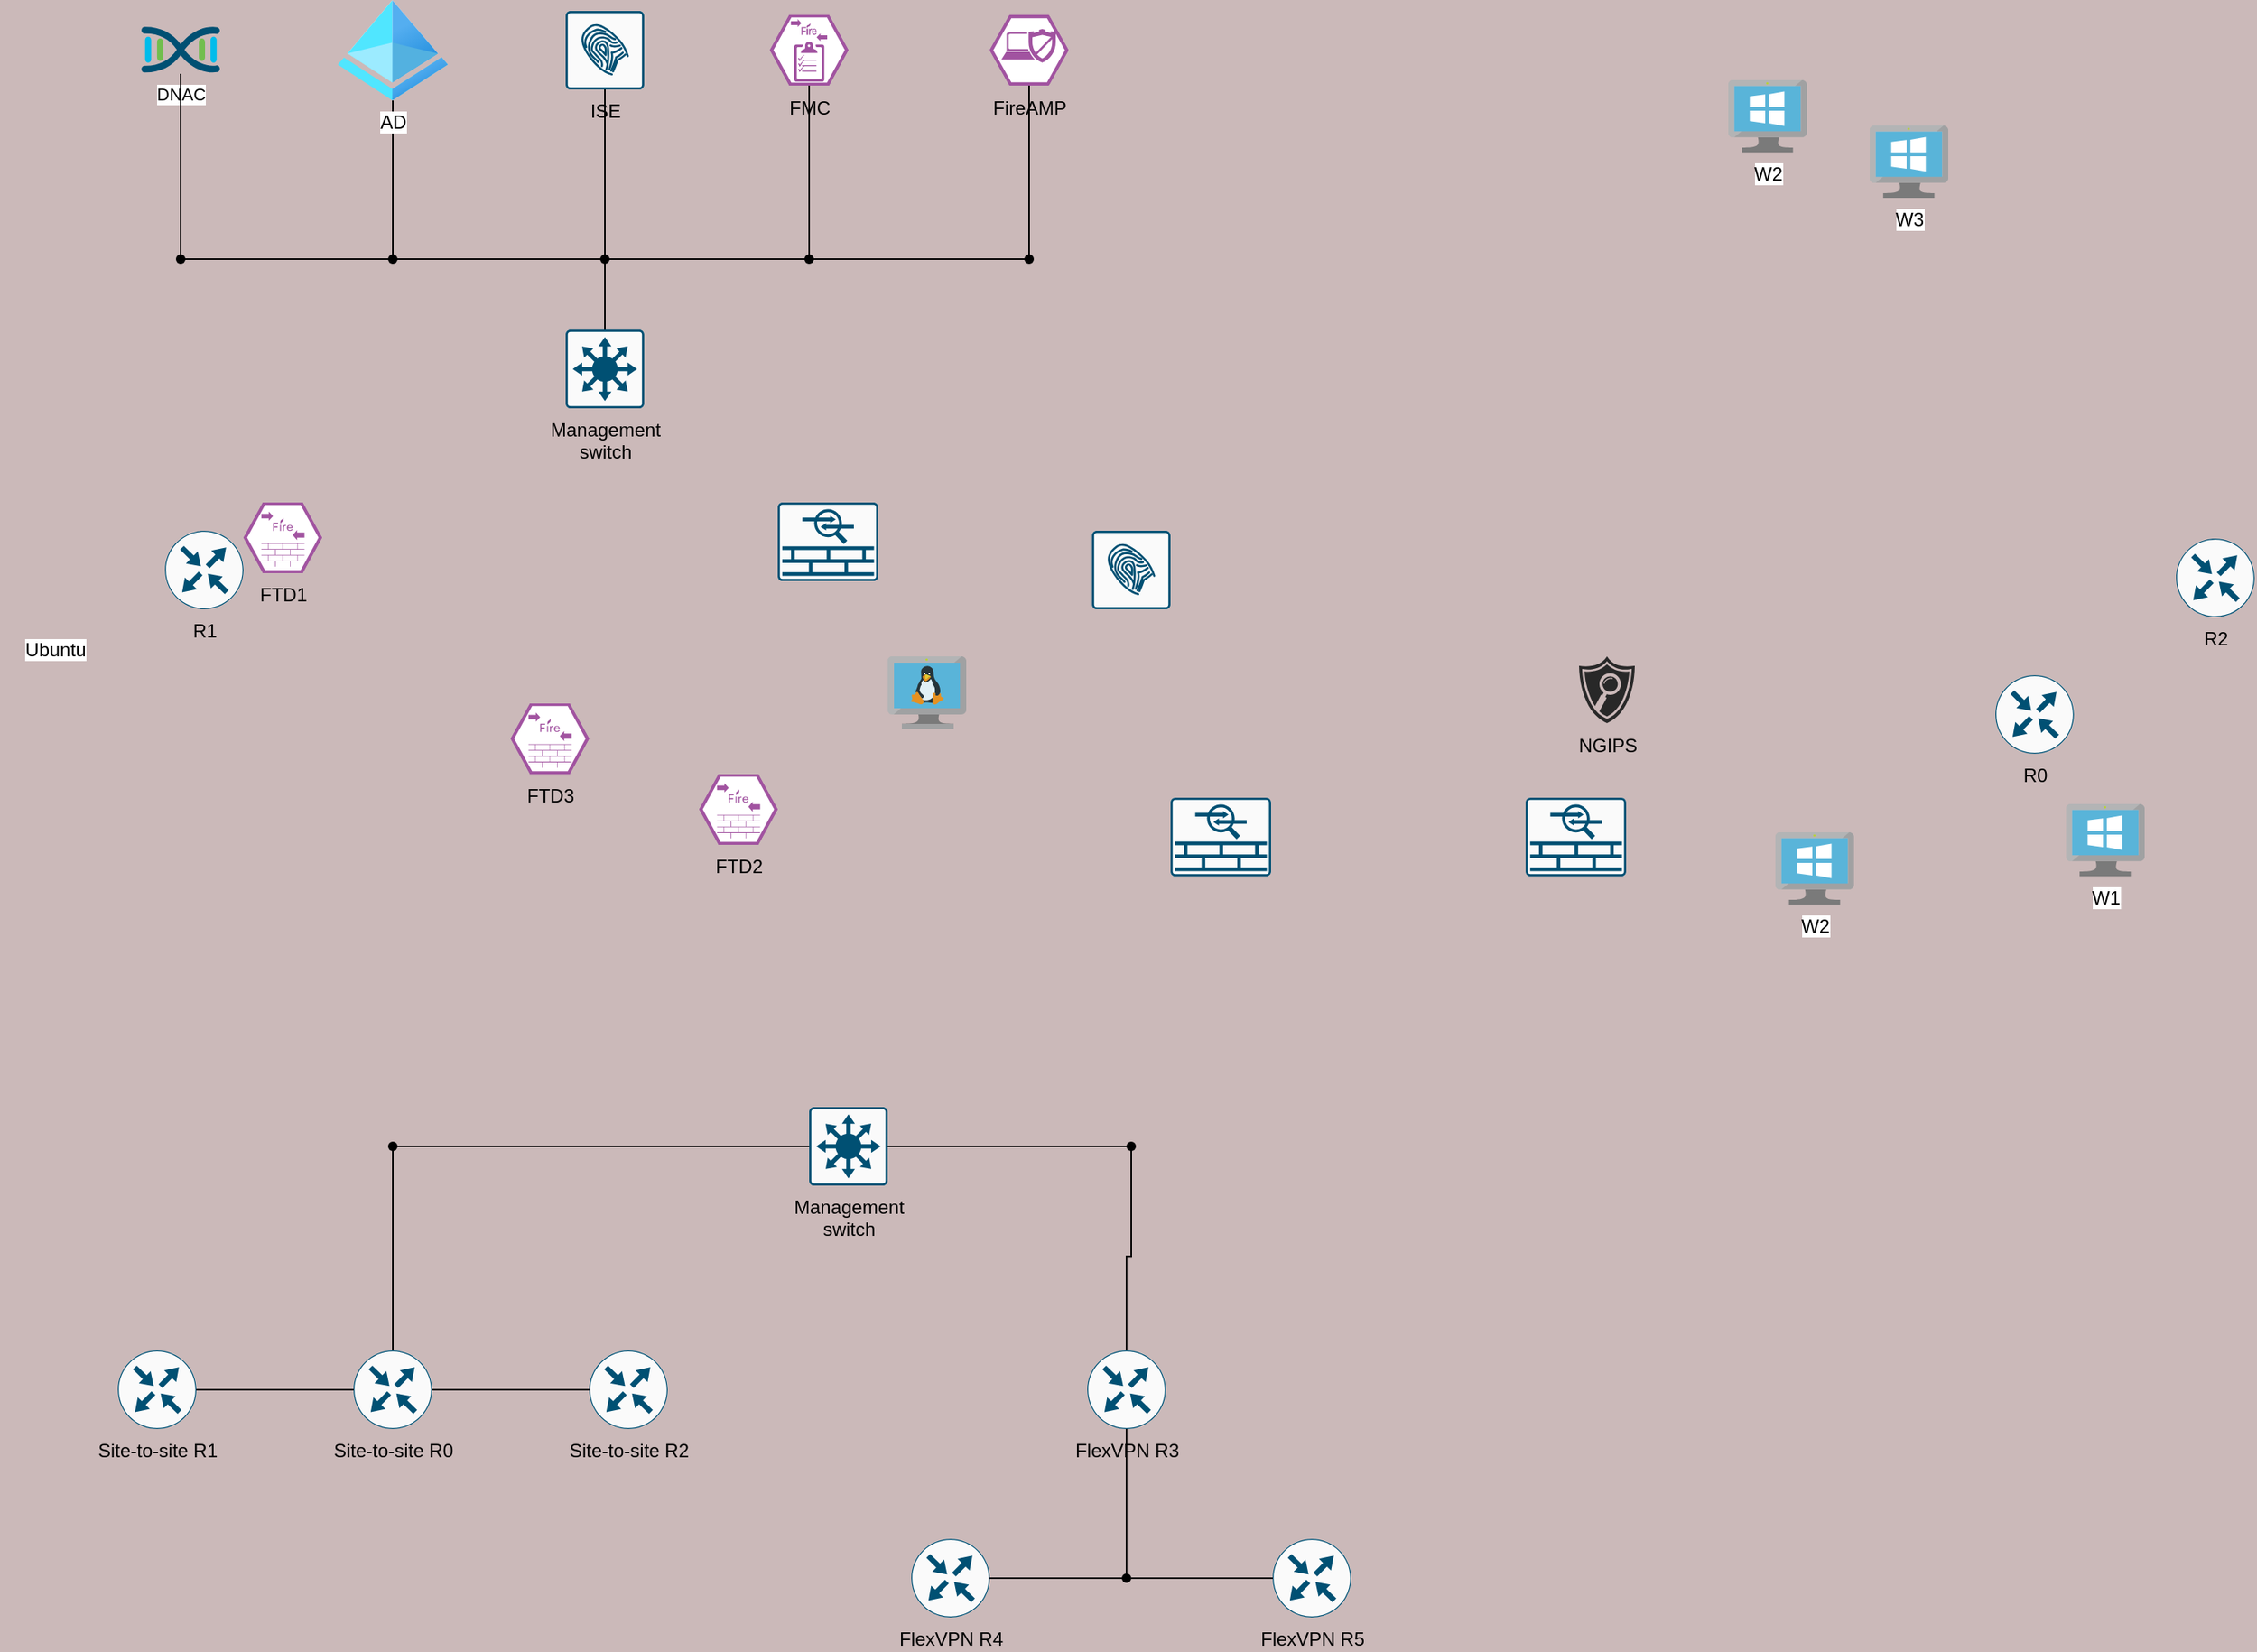 <mxfile version="24.6.3" type="github">
  <diagram name="Page-1" id="6sUXRXMeGlcO1_Na9jOw">
    <mxGraphModel dx="1847" dy="1358" grid="1" gridSize="10" guides="1" tooltips="1" connect="0" arrows="1" fold="1" page="1" pageScale="1" pageWidth="1654" pageHeight="1169" background="#cbb9b9" math="0" shadow="0">
      <root>
        <mxCell id="0" />
        <mxCell id="1" parent="0" />
        <mxCell id="aI0beh5qGzylzP_r_lGv-32" style="edgeStyle=orthogonalEdgeStyle;shape=connector;rounded=0;orthogonalLoop=1;jettySize=auto;html=1;strokeColor=default;align=center;verticalAlign=middle;fontFamily=Helvetica;fontSize=11;fontColor=default;labelBackgroundColor=default;endArrow=none;endFill=0;" edge="1" parent="1" source="Fcchvi2gw9WfY5cNuP7K-4" target="aI0beh5qGzylzP_r_lGv-29">
          <mxGeometry relative="1" as="geometry" />
        </mxCell>
        <mxCell id="Fcchvi2gw9WfY5cNuP7K-4" value="ISE" style="sketch=0;points=[[0.015,0.015,0],[0.985,0.015,0],[0.985,0.985,0],[0.015,0.985,0],[0.25,0,0],[0.5,0,0],[0.75,0,0],[1,0.25,0],[1,0.5,0],[1,0.75,0],[0.75,1,0],[0.5,1,0],[0.25,1,0],[0,0.75,0],[0,0.5,0],[0,0.25,0]];verticalLabelPosition=bottom;html=1;verticalAlign=top;aspect=fixed;align=center;pointerEvents=1;shape=mxgraph.cisco19.rect;prIcon=ise;fillColor=#FAFAFA;strokeColor=#005073;" parent="1" vertex="1">
          <mxGeometry x="470" y="77" width="50" height="50" as="geometry" />
        </mxCell>
        <mxCell id="Fcchvi2gw9WfY5cNuP7K-5" value="FTD1" style="verticalLabelPosition=bottom;sketch=0;html=1;fillColor=#A153A0;strokeColor=#ffffff;verticalAlign=top;align=center;points=[[0,0.5,0],[0.125,0.25,0],[0.25,0,0],[0.5,0,0],[0.75,0,0],[0.875,0.25,0],[1,0.5,0],[0.875,0.75,0],[0.75,1,0],[0.5,1,0],[0.125,0.75,0]];pointerEvents=1;shape=mxgraph.cisco_safe.compositeIcon;bgIcon=mxgraph.cisco_safe.design.blank_device;resIcon=mxgraph.cisco_safe.design.firepower_appliance_2;" parent="1" vertex="1">
          <mxGeometry x="265" y="390" width="50" height="45" as="geometry" />
        </mxCell>
        <mxCell id="aI0beh5qGzylzP_r_lGv-33" style="edgeStyle=orthogonalEdgeStyle;shape=connector;rounded=0;orthogonalLoop=1;jettySize=auto;html=1;strokeColor=default;align=center;verticalAlign=middle;fontFamily=Helvetica;fontSize=11;fontColor=default;labelBackgroundColor=default;endArrow=none;endFill=0;" edge="1" parent="1" source="Fcchvi2gw9WfY5cNuP7K-6" target="aI0beh5qGzylzP_r_lGv-30">
          <mxGeometry relative="1" as="geometry" />
        </mxCell>
        <mxCell id="Fcchvi2gw9WfY5cNuP7K-6" value="FMC" style="verticalLabelPosition=bottom;sketch=0;html=1;fillColor=#A153A0;strokeColor=#ffffff;verticalAlign=top;align=center;points=[[0,0.5,0],[0.125,0.25,0],[0.25,0,0],[0.5,0,0],[0.75,0,0],[0.875,0.25,0],[1,0.5,0],[0.875,0.75,0],[0.75,1,0],[0.5,1,0],[0.125,0.75,0]];pointerEvents=1;shape=mxgraph.cisco_safe.compositeIcon;bgIcon=mxgraph.cisco_safe.design.blank_device;resIcon=mxgraph.cisco_safe.design.firepower_management_center_2;" parent="1" vertex="1">
          <mxGeometry x="600" y="79.5" width="50" height="45" as="geometry" />
        </mxCell>
        <mxCell id="aI0beh5qGzylzP_r_lGv-31" style="edgeStyle=orthogonalEdgeStyle;shape=connector;rounded=0;orthogonalLoop=1;jettySize=auto;html=1;strokeColor=default;align=center;verticalAlign=middle;fontFamily=Helvetica;fontSize=11;fontColor=default;labelBackgroundColor=default;endArrow=none;endFill=0;" edge="1" parent="1" source="Fcchvi2gw9WfY5cNuP7K-7" target="aI0beh5qGzylzP_r_lGv-28">
          <mxGeometry relative="1" as="geometry" />
        </mxCell>
        <mxCell id="Fcchvi2gw9WfY5cNuP7K-7" value="AD" style="image;aspect=fixed;html=1;points=[];align=center;fontSize=12;image=img/lib/azure2/identity/Azure_Active_Directory.svg;" parent="1" vertex="1">
          <mxGeometry x="325" y="70" width="70" height="64" as="geometry" />
        </mxCell>
        <mxCell id="Fcchvi2gw9WfY5cNuP7K-8" value="Ubuntu" style="shape=image;html=1;verticalAlign=top;verticalLabelPosition=bottom;labelBackgroundColor=#ffffff;imageAspect=0;aspect=fixed;image=https://cdn1.iconfinder.com/data/icons/operating-system-flat-1/30/ubuntu-128.png" parent="1" vertex="1">
          <mxGeometry x="110" y="400" width="70" height="70" as="geometry" />
        </mxCell>
        <mxCell id="aI0beh5qGzylzP_r_lGv-52" style="edgeStyle=orthogonalEdgeStyle;shape=connector;rounded=0;orthogonalLoop=1;jettySize=auto;html=1;strokeColor=default;align=center;verticalAlign=middle;fontFamily=Helvetica;fontSize=11;fontColor=default;labelBackgroundColor=default;endArrow=none;endFill=0;" edge="1" parent="1" source="Fcchvi2gw9WfY5cNuP7K-10">
          <mxGeometry relative="1" as="geometry">
            <mxPoint x="830" y="1075" as="targetPoint" />
          </mxGeometry>
        </mxCell>
        <mxCell id="Fcchvi2gw9WfY5cNuP7K-10" value="FlexVPN R5" style="sketch=0;points=[[0.5,0,0],[1,0.5,0],[0.5,1,0],[0,0.5,0],[0.145,0.145,0],[0.856,0.145,0],[0.855,0.856,0],[0.145,0.855,0]];verticalLabelPosition=bottom;html=1;verticalAlign=top;aspect=fixed;align=center;pointerEvents=1;shape=mxgraph.cisco19.rect;prIcon=router;fillColor=#FAFAFA;strokeColor=#005073;" parent="1" vertex="1">
          <mxGeometry x="920" y="1050" width="50" height="50" as="geometry" />
        </mxCell>
        <mxCell id="Fcchvi2gw9WfY5cNuP7K-11" value="W2" style="image;sketch=0;aspect=fixed;html=1;points=[];align=center;fontSize=12;image=img/lib/mscae/VirtualMachineWindows.svg;" parent="1" vertex="1">
          <mxGeometry x="1210" y="121" width="50" height="46" as="geometry" />
        </mxCell>
        <mxCell id="lfPLRntJfUX84uUyQgcc-1" value="FTD2" style="verticalLabelPosition=bottom;sketch=0;html=1;fillColor=#A153A0;strokeColor=#ffffff;verticalAlign=top;align=center;points=[[0,0.5,0],[0.125,0.25,0],[0.25,0,0],[0.5,0,0],[0.75,0,0],[0.875,0.25,0],[1,0.5,0],[0.875,0.75,0],[0.75,1,0],[0.5,1,0],[0.125,0.75,0]];pointerEvents=1;shape=mxgraph.cisco_safe.compositeIcon;bgIcon=mxgraph.cisco_safe.design.blank_device;resIcon=mxgraph.cisco_safe.design.firepower_appliance_2;" parent="1" vertex="1">
          <mxGeometry x="555" y="563" width="50" height="45" as="geometry" />
        </mxCell>
        <mxCell id="lfPLRntJfUX84uUyQgcc-2" value="FTD3" style="verticalLabelPosition=bottom;sketch=0;html=1;fillColor=#A153A0;strokeColor=#ffffff;verticalAlign=top;align=center;points=[[0,0.5,0],[0.125,0.25,0],[0.25,0,0],[0.5,0,0],[0.75,0,0],[0.875,0.25,0],[1,0.5,0],[0.875,0.75,0],[0.75,1,0],[0.5,1,0],[0.125,0.75,0]];pointerEvents=1;shape=mxgraph.cisco_safe.compositeIcon;bgIcon=mxgraph.cisco_safe.design.blank_device;resIcon=mxgraph.cisco_safe.design.firepower_appliance_2;" parent="1" vertex="1">
          <mxGeometry x="435" y="518" width="50" height="45" as="geometry" />
        </mxCell>
        <mxCell id="lfPLRntJfUX84uUyQgcc-3" value="W1" style="image;sketch=0;aspect=fixed;html=1;points=[];align=center;fontSize=12;image=img/lib/mscae/VirtualMachineWindows.svg;" parent="1" vertex="1">
          <mxGeometry x="1425" y="582" width="50" height="46" as="geometry" />
        </mxCell>
        <mxCell id="lfPLRntJfUX84uUyQgcc-4" value="R2" style="sketch=0;points=[[0.5,0,0],[1,0.5,0],[0.5,1,0],[0,0.5,0],[0.145,0.145,0],[0.856,0.145,0],[0.855,0.856,0],[0.145,0.855,0]];verticalLabelPosition=bottom;html=1;verticalAlign=top;aspect=fixed;align=center;pointerEvents=1;shape=mxgraph.cisco19.rect;prIcon=router;fillColor=#FAFAFA;strokeColor=#005073;" parent="1" vertex="1">
          <mxGeometry x="1495" y="413" width="50" height="50" as="geometry" />
        </mxCell>
        <mxCell id="lfPLRntJfUX84uUyQgcc-5" value="W3" style="image;sketch=0;aspect=fixed;html=1;points=[];align=center;fontSize=12;image=img/lib/mscae/VirtualMachineWindows.svg;" parent="1" vertex="1">
          <mxGeometry x="1300" y="150" width="50" height="46" as="geometry" />
        </mxCell>
        <mxCell id="lfPLRntJfUX84uUyQgcc-6" value="R0" style="sketch=0;points=[[0.5,0,0],[1,0.5,0],[0.5,1,0],[0,0.5,0],[0.145,0.145,0],[0.856,0.145,0],[0.855,0.856,0],[0.145,0.855,0]];verticalLabelPosition=bottom;html=1;verticalAlign=top;aspect=fixed;align=center;pointerEvents=1;shape=mxgraph.cisco19.rect;prIcon=router;fillColor=#FAFAFA;strokeColor=#005073;" parent="1" vertex="1">
          <mxGeometry x="1380" y="500" width="50" height="50" as="geometry" />
        </mxCell>
        <mxCell id="aI0beh5qGzylzP_r_lGv-64" style="edgeStyle=orthogonalEdgeStyle;shape=connector;rounded=0;orthogonalLoop=1;jettySize=auto;html=1;strokeColor=default;align=center;verticalAlign=middle;fontFamily=Helvetica;fontSize=11;fontColor=default;labelBackgroundColor=default;endArrow=none;endFill=0;" edge="1" parent="1" source="aI0beh5qGzylzP_r_lGv-1" target="aI0beh5qGzylzP_r_lGv-61">
          <mxGeometry relative="1" as="geometry" />
        </mxCell>
        <mxCell id="aI0beh5qGzylzP_r_lGv-1" value="FlexVPN R3" style="sketch=0;points=[[0.5,0,0],[1,0.5,0],[0.5,1,0],[0,0.5,0],[0.145,0.145,0],[0.856,0.145,0],[0.855,0.856,0],[0.145,0.855,0]];verticalLabelPosition=bottom;html=1;verticalAlign=top;aspect=fixed;align=center;pointerEvents=1;shape=mxgraph.cisco19.rect;prIcon=router;fillColor=#FAFAFA;strokeColor=#005073;" vertex="1" parent="1">
          <mxGeometry x="802" y="930" width="50" height="50" as="geometry" />
        </mxCell>
        <mxCell id="aI0beh5qGzylzP_r_lGv-46" value="" style="edgeStyle=orthogonalEdgeStyle;shape=connector;rounded=0;orthogonalLoop=1;jettySize=auto;html=1;strokeColor=default;align=center;verticalAlign=middle;fontFamily=Helvetica;fontSize=11;fontColor=default;labelBackgroundColor=default;endArrow=none;endFill=0;" edge="1" parent="1" source="aI0beh5qGzylzP_r_lGv-2" target="aI0beh5qGzylzP_r_lGv-5">
          <mxGeometry relative="1" as="geometry" />
        </mxCell>
        <mxCell id="aI0beh5qGzylzP_r_lGv-2" value="Site-to-site R1" style="sketch=0;points=[[0.5,0,0],[1,0.5,0],[0.5,1,0],[0,0.5,0],[0.145,0.145,0],[0.856,0.145,0],[0.855,0.856,0],[0.145,0.855,0]];verticalLabelPosition=bottom;html=1;verticalAlign=top;aspect=fixed;align=center;pointerEvents=1;shape=mxgraph.cisco19.rect;prIcon=router;fillColor=#FAFAFA;strokeColor=#005073;" vertex="1" parent="1">
          <mxGeometry x="185" y="930" width="50" height="50" as="geometry" />
        </mxCell>
        <mxCell id="aI0beh5qGzylzP_r_lGv-3" value="" style="sketch=0;points=[[0.015,0.015,0],[0.985,0.015,0],[0.985,0.985,0],[0.015,0.985,0],[0.25,0,0],[0.5,0,0],[0.75,0,0],[1,0.25,0],[1,0.5,0],[1,0.75,0],[0.75,1,0],[0.5,1,0],[0.25,1,0],[0,0.75,0],[0,0.5,0],[0,0.25,0]];verticalLabelPosition=bottom;html=1;verticalAlign=top;aspect=fixed;align=center;pointerEvents=1;shape=mxgraph.cisco19.rect;prIcon=asa_5500;fillColor=#FAFAFA;strokeColor=#005073;" vertex="1" parent="1">
          <mxGeometry x="855" y="578" width="64" height="50" as="geometry" />
        </mxCell>
        <mxCell id="aI0beh5qGzylzP_r_lGv-4" value="" style="sketch=0;points=[[0.015,0.015,0],[0.985,0.015,0],[0.985,0.985,0],[0.015,0.985,0],[0.25,0,0],[0.5,0,0],[0.75,0,0],[1,0.25,0],[1,0.5,0],[1,0.75,0],[0.75,1,0],[0.5,1,0],[0.25,1,0],[0,0.75,0],[0,0.5,0],[0,0.25,0]];verticalLabelPosition=bottom;html=1;verticalAlign=top;aspect=fixed;align=center;pointerEvents=1;shape=mxgraph.cisco19.rect;prIcon=asa_5500;fillColor=#FAFAFA;strokeColor=#005073;" vertex="1" parent="1">
          <mxGeometry x="1081" y="578" width="64" height="50" as="geometry" />
        </mxCell>
        <mxCell id="aI0beh5qGzylzP_r_lGv-47" value="" style="edgeStyle=orthogonalEdgeStyle;shape=connector;rounded=0;orthogonalLoop=1;jettySize=auto;html=1;strokeColor=default;align=center;verticalAlign=middle;fontFamily=Helvetica;fontSize=11;fontColor=default;labelBackgroundColor=default;endArrow=none;endFill=0;" edge="1" parent="1" source="aI0beh5qGzylzP_r_lGv-5" target="aI0beh5qGzylzP_r_lGv-7">
          <mxGeometry relative="1" as="geometry" />
        </mxCell>
        <mxCell id="aI0beh5qGzylzP_r_lGv-59" style="edgeStyle=orthogonalEdgeStyle;shape=connector;rounded=0;orthogonalLoop=1;jettySize=auto;html=1;strokeColor=default;align=center;verticalAlign=middle;fontFamily=Helvetica;fontSize=11;fontColor=default;labelBackgroundColor=default;endArrow=none;endFill=0;" edge="1" parent="1" source="aI0beh5qGzylzP_r_lGv-5" target="aI0beh5qGzylzP_r_lGv-58">
          <mxGeometry relative="1" as="geometry" />
        </mxCell>
        <mxCell id="aI0beh5qGzylzP_r_lGv-5" value="Site-to-site R0" style="sketch=0;points=[[0.5,0,0],[1,0.5,0],[0.5,1,0],[0,0.5,0],[0.145,0.145,0],[0.856,0.145,0],[0.855,0.856,0],[0.145,0.855,0]];verticalLabelPosition=bottom;html=1;verticalAlign=top;aspect=fixed;align=center;pointerEvents=1;shape=mxgraph.cisco19.rect;prIcon=router;fillColor=#FAFAFA;strokeColor=#005073;" vertex="1" parent="1">
          <mxGeometry x="335" y="930" width="50" height="50" as="geometry" />
        </mxCell>
        <mxCell id="aI0beh5qGzylzP_r_lGv-51" style="edgeStyle=orthogonalEdgeStyle;shape=connector;rounded=0;orthogonalLoop=1;jettySize=auto;html=1;strokeColor=default;align=center;verticalAlign=middle;fontFamily=Helvetica;fontSize=11;fontColor=default;labelBackgroundColor=default;endArrow=none;endFill=0;" edge="1" parent="1" source="aI0beh5qGzylzP_r_lGv-6" target="aI0beh5qGzylzP_r_lGv-50">
          <mxGeometry relative="1" as="geometry" />
        </mxCell>
        <mxCell id="aI0beh5qGzylzP_r_lGv-6" value="FlexVPN R4" style="sketch=0;points=[[0.5,0,0],[1,0.5,0],[0.5,1,0],[0,0.5,0],[0.145,0.145,0],[0.856,0.145,0],[0.855,0.856,0],[0.145,0.855,0]];verticalLabelPosition=bottom;html=1;verticalAlign=top;aspect=fixed;align=center;pointerEvents=1;shape=mxgraph.cisco19.rect;prIcon=router;fillColor=#FAFAFA;strokeColor=#005073;" vertex="1" parent="1">
          <mxGeometry x="690" y="1050" width="50" height="50" as="geometry" />
        </mxCell>
        <mxCell id="aI0beh5qGzylzP_r_lGv-7" value="Site-to-site R2" style="sketch=0;points=[[0.5,0,0],[1,0.5,0],[0.5,1,0],[0,0.5,0],[0.145,0.145,0],[0.856,0.145,0],[0.855,0.856,0],[0.145,0.855,0]];verticalLabelPosition=bottom;html=1;verticalAlign=top;aspect=fixed;align=center;pointerEvents=1;shape=mxgraph.cisco19.rect;prIcon=router;fillColor=#FAFAFA;strokeColor=#005073;" vertex="1" parent="1">
          <mxGeometry x="485" y="930" width="50" height="50" as="geometry" />
        </mxCell>
        <mxCell id="aI0beh5qGzylzP_r_lGv-8" value="W2" style="image;sketch=0;aspect=fixed;html=1;points=[];align=center;fontSize=12;image=img/lib/mscae/VirtualMachineWindows.svg;" vertex="1" parent="1">
          <mxGeometry x="1240" y="600" width="50" height="46" as="geometry" />
        </mxCell>
        <mxCell id="aI0beh5qGzylzP_r_lGv-9" value="R1" style="sketch=0;points=[[0.5,0,0],[1,0.5,0],[0.5,1,0],[0,0.5,0],[0.145,0.145,0],[0.856,0.145,0],[0.855,0.856,0],[0.145,0.855,0]];verticalLabelPosition=bottom;html=1;verticalAlign=top;aspect=fixed;align=center;pointerEvents=1;shape=mxgraph.cisco19.rect;prIcon=router;fillColor=#FAFAFA;strokeColor=#005073;" vertex="1" parent="1">
          <mxGeometry x="215" y="408" width="50" height="50" as="geometry" />
        </mxCell>
        <mxCell id="aI0beh5qGzylzP_r_lGv-10" value="" style="sketch=0;points=[[0.015,0.015,0],[0.985,0.015,0],[0.985,0.985,0],[0.015,0.985,0],[0.25,0,0],[0.5,0,0],[0.75,0,0],[1,0.25,0],[1,0.5,0],[1,0.75,0],[0.75,1,0],[0.5,1,0],[0.25,1,0],[0,0.75,0],[0,0.5,0],[0,0.25,0]];verticalLabelPosition=bottom;html=1;verticalAlign=top;aspect=fixed;align=center;pointerEvents=1;shape=mxgraph.cisco19.rect;prIcon=asa_5500;fillColor=#FAFAFA;strokeColor=#005073;" vertex="1" parent="1">
          <mxGeometry x="605" y="390" width="64" height="50" as="geometry" />
        </mxCell>
        <mxCell id="aI0beh5qGzylzP_r_lGv-11" value="NGIPS" style="verticalLabelPosition=bottom;sketch=0;html=1;fillColor=#282828;strokeColor=none;verticalAlign=top;pointerEvents=1;align=center;shape=mxgraph.cisco_safe.security_icons.ngips;" vertex="1" parent="1">
          <mxGeometry x="1115" y="488" width="35.5" height="42.5" as="geometry" />
        </mxCell>
        <mxCell id="aI0beh5qGzylzP_r_lGv-12" value="" style="sketch=0;points=[[0.015,0.015,0],[0.985,0.015,0],[0.985,0.985,0],[0.015,0.985,0],[0.25,0,0],[0.5,0,0],[0.75,0,0],[1,0.25,0],[1,0.5,0],[1,0.75,0],[0.75,1,0],[0.5,1,0],[0.25,1,0],[0,0.75,0],[0,0.5,0],[0,0.25,0]];verticalLabelPosition=bottom;html=1;verticalAlign=top;aspect=fixed;align=center;pointerEvents=1;shape=mxgraph.cisco19.rect;prIcon=ise;fillColor=#FAFAFA;strokeColor=#005073;" vertex="1" parent="1">
          <mxGeometry x="805" y="408" width="50" height="50" as="geometry" />
        </mxCell>
        <mxCell id="aI0beh5qGzylzP_r_lGv-36" style="edgeStyle=orthogonalEdgeStyle;shape=connector;rounded=0;orthogonalLoop=1;jettySize=auto;html=1;strokeColor=default;align=center;verticalAlign=middle;fontFamily=Helvetica;fontSize=11;fontColor=default;labelBackgroundColor=default;endArrow=none;endFill=0;" edge="1" parent="1" source="aI0beh5qGzylzP_r_lGv-13" target="aI0beh5qGzylzP_r_lGv-35">
          <mxGeometry relative="1" as="geometry" />
        </mxCell>
        <mxCell id="aI0beh5qGzylzP_r_lGv-13" value="FireAMP" style="verticalLabelPosition=bottom;sketch=0;html=1;fillColor=#A153A0;strokeColor=#ffffff;verticalAlign=top;align=center;points=[[0,0.5,0],[0.125,0.25,0],[0.25,0,0],[0.5,0,0],[0.75,0,0],[0.875,0.25,0],[1,0.5,0],[0.875,0.75,0],[0.75,1,0],[0.5,1,0],[0.125,0.75,0]];pointerEvents=1;shape=mxgraph.cisco_safe.compositeIcon;bgIcon=mxgraph.cisco_safe.design.blank_device;resIcon=mxgraph.cisco_safe.design.cisco_amp;" vertex="1" parent="1">
          <mxGeometry x="740" y="79.5" width="50" height="45" as="geometry" />
        </mxCell>
        <mxCell id="aI0beh5qGzylzP_r_lGv-14" value="" style="image;sketch=0;aspect=fixed;html=1;points=[];align=center;fontSize=12;image=img/lib/mscae/VM_Linux.svg;" vertex="1" parent="1">
          <mxGeometry x="675" y="488" width="50" height="46" as="geometry" />
        </mxCell>
        <mxCell id="aI0beh5qGzylzP_r_lGv-15" value="Management&lt;div&gt;switch&lt;/div&gt;" style="sketch=0;points=[[0.015,0.015,0],[0.985,0.015,0],[0.985,0.985,0],[0.015,0.985,0],[0.25,0,0],[0.5,0,0],[0.75,0,0],[1,0.25,0],[1,0.5,0],[1,0.75,0],[0.75,1,0],[0.5,1,0],[0.25,1,0],[0,0.75,0],[0,0.5,0],[0,0.25,0]];verticalLabelPosition=bottom;html=1;verticalAlign=top;aspect=fixed;align=center;pointerEvents=1;shape=mxgraph.cisco19.rect;prIcon=l3_switch;fillColor=#FAFAFA;strokeColor=#005073;" vertex="1" parent="1">
          <mxGeometry x="470" y="280" width="50" height="50" as="geometry" />
        </mxCell>
        <mxCell id="aI0beh5qGzylzP_r_lGv-41" style="edgeStyle=orthogonalEdgeStyle;shape=connector;rounded=0;orthogonalLoop=1;jettySize=auto;html=1;strokeColor=default;align=center;verticalAlign=middle;fontFamily=Helvetica;fontSize=11;fontColor=default;labelBackgroundColor=default;endArrow=none;endFill=0;" edge="1" parent="1" source="aI0beh5qGzylzP_r_lGv-28" target="aI0beh5qGzylzP_r_lGv-29">
          <mxGeometry relative="1" as="geometry" />
        </mxCell>
        <mxCell id="aI0beh5qGzylzP_r_lGv-28" value="" style="shape=waypoint;sketch=0;fillStyle=solid;size=6;pointerEvents=1;points=[];fillColor=none;resizable=0;rotatable=0;perimeter=centerPerimeter;snapToPoint=1;fontFamily=Helvetica;fontSize=11;fontColor=default;labelBackgroundColor=default;" vertex="1" parent="1">
          <mxGeometry x="350" y="225" width="20" height="20" as="geometry" />
        </mxCell>
        <mxCell id="aI0beh5qGzylzP_r_lGv-42" style="edgeStyle=orthogonalEdgeStyle;shape=connector;rounded=0;orthogonalLoop=1;jettySize=auto;html=1;strokeColor=default;align=center;verticalAlign=middle;fontFamily=Helvetica;fontSize=11;fontColor=default;labelBackgroundColor=default;endArrow=none;endFill=0;" edge="1" parent="1" source="aI0beh5qGzylzP_r_lGv-29" target="aI0beh5qGzylzP_r_lGv-30">
          <mxGeometry relative="1" as="geometry" />
        </mxCell>
        <mxCell id="aI0beh5qGzylzP_r_lGv-44" style="edgeStyle=orthogonalEdgeStyle;shape=connector;rounded=0;orthogonalLoop=1;jettySize=auto;html=1;strokeColor=default;align=center;verticalAlign=middle;fontFamily=Helvetica;fontSize=11;fontColor=default;labelBackgroundColor=default;endArrow=none;endFill=0;" edge="1" parent="1" source="aI0beh5qGzylzP_r_lGv-29" target="aI0beh5qGzylzP_r_lGv-15">
          <mxGeometry relative="1" as="geometry" />
        </mxCell>
        <mxCell id="aI0beh5qGzylzP_r_lGv-29" value="" style="shape=waypoint;sketch=0;fillStyle=solid;size=6;pointerEvents=1;points=[];fillColor=none;resizable=0;rotatable=0;perimeter=centerPerimeter;snapToPoint=1;fontFamily=Helvetica;fontSize=11;fontColor=default;labelBackgroundColor=default;" vertex="1" parent="1">
          <mxGeometry x="485" y="225" width="20" height="20" as="geometry" />
        </mxCell>
        <mxCell id="aI0beh5qGzylzP_r_lGv-43" style="edgeStyle=orthogonalEdgeStyle;shape=connector;rounded=0;orthogonalLoop=1;jettySize=auto;html=1;strokeColor=default;align=center;verticalAlign=middle;fontFamily=Helvetica;fontSize=11;fontColor=default;labelBackgroundColor=default;endArrow=none;endFill=0;" edge="1" parent="1" source="aI0beh5qGzylzP_r_lGv-30" target="aI0beh5qGzylzP_r_lGv-35">
          <mxGeometry relative="1" as="geometry" />
        </mxCell>
        <mxCell id="aI0beh5qGzylzP_r_lGv-30" value="" style="shape=waypoint;sketch=0;fillStyle=solid;size=6;pointerEvents=1;points=[];fillColor=none;resizable=0;rotatable=0;perimeter=centerPerimeter;snapToPoint=1;fontFamily=Helvetica;fontSize=11;fontColor=default;labelBackgroundColor=default;" vertex="1" parent="1">
          <mxGeometry x="615" y="225" width="20" height="20" as="geometry" />
        </mxCell>
        <mxCell id="aI0beh5qGzylzP_r_lGv-35" value="" style="shape=waypoint;sketch=0;fillStyle=solid;size=6;pointerEvents=1;points=[];fillColor=none;resizable=0;rotatable=0;perimeter=centerPerimeter;snapToPoint=1;fontFamily=Helvetica;fontSize=11;fontColor=default;labelBackgroundColor=default;" vertex="1" parent="1">
          <mxGeometry x="755" y="225" width="20" height="20" as="geometry" />
        </mxCell>
        <mxCell id="aI0beh5qGzylzP_r_lGv-37" value="DNAC" style="points=[[0.5,0.37,0],[1,0.09,0],[1,0.9,0],[0,0.08,0],[0,0.91,0],[0.5,0.61,0],[0.045,0.5,0],[0.96,0.5,0]];verticalLabelPosition=bottom;sketch=0;html=1;verticalAlign=top;aspect=fixed;align=center;pointerEvents=1;shape=mxgraph.cisco19.cisco_dna;fillColor=#005073;strokeColor=none;fontFamily=Helvetica;fontSize=11;fontColor=default;labelBackgroundColor=default;" vertex="1" parent="1">
          <mxGeometry x="200" y="87" width="50" height="30" as="geometry" />
        </mxCell>
        <mxCell id="aI0beh5qGzylzP_r_lGv-45" style="edgeStyle=orthogonalEdgeStyle;shape=connector;rounded=0;orthogonalLoop=1;jettySize=auto;html=1;strokeColor=default;align=center;verticalAlign=middle;fontFamily=Helvetica;fontSize=11;fontColor=default;labelBackgroundColor=default;endArrow=none;endFill=0;" edge="1" parent="1" source="aI0beh5qGzylzP_r_lGv-38" target="aI0beh5qGzylzP_r_lGv-28">
          <mxGeometry relative="1" as="geometry" />
        </mxCell>
        <mxCell id="aI0beh5qGzylzP_r_lGv-38" value="" style="shape=waypoint;sketch=0;fillStyle=solid;size=6;pointerEvents=1;points=[];fillColor=none;resizable=0;rotatable=0;perimeter=centerPerimeter;snapToPoint=1;fontFamily=Helvetica;fontSize=11;fontColor=default;labelBackgroundColor=default;" vertex="1" parent="1">
          <mxGeometry x="215" y="225" width="20" height="20" as="geometry" />
        </mxCell>
        <mxCell id="aI0beh5qGzylzP_r_lGv-39" style="edgeStyle=orthogonalEdgeStyle;shape=connector;rounded=0;orthogonalLoop=1;jettySize=auto;html=1;entryX=0.662;entryY=0.975;entryDx=0;entryDy=0;entryPerimeter=0;strokeColor=default;align=center;verticalAlign=middle;fontFamily=Helvetica;fontSize=11;fontColor=default;labelBackgroundColor=default;endArrow=none;endFill=0;" edge="1" parent="1" source="aI0beh5qGzylzP_r_lGv-37" target="aI0beh5qGzylzP_r_lGv-38">
          <mxGeometry relative="1" as="geometry" />
        </mxCell>
        <mxCell id="aI0beh5qGzylzP_r_lGv-55" style="edgeStyle=orthogonalEdgeStyle;shape=connector;rounded=0;orthogonalLoop=1;jettySize=auto;html=1;strokeColor=default;align=center;verticalAlign=middle;fontFamily=Helvetica;fontSize=11;fontColor=default;labelBackgroundColor=default;endArrow=none;endFill=0;" edge="1" parent="1" source="aI0beh5qGzylzP_r_lGv-50" target="aI0beh5qGzylzP_r_lGv-1">
          <mxGeometry relative="1" as="geometry" />
        </mxCell>
        <mxCell id="aI0beh5qGzylzP_r_lGv-50" value="" style="shape=waypoint;sketch=0;fillStyle=solid;size=6;pointerEvents=1;points=[];fillColor=none;resizable=0;rotatable=0;perimeter=centerPerimeter;snapToPoint=1;fontFamily=Helvetica;fontSize=11;fontColor=default;labelBackgroundColor=default;" vertex="1" parent="1">
          <mxGeometry x="817" y="1065" width="20" height="20" as="geometry" />
        </mxCell>
        <mxCell id="aI0beh5qGzylzP_r_lGv-60" style="edgeStyle=orthogonalEdgeStyle;shape=connector;rounded=0;orthogonalLoop=1;jettySize=auto;html=1;strokeColor=default;align=center;verticalAlign=middle;fontFamily=Helvetica;fontSize=11;fontColor=default;labelBackgroundColor=default;endArrow=none;endFill=0;" edge="1" parent="1" source="aI0beh5qGzylzP_r_lGv-56" target="aI0beh5qGzylzP_r_lGv-58">
          <mxGeometry relative="1" as="geometry" />
        </mxCell>
        <mxCell id="aI0beh5qGzylzP_r_lGv-62" style="edgeStyle=orthogonalEdgeStyle;shape=connector;rounded=0;orthogonalLoop=1;jettySize=auto;html=1;strokeColor=default;align=center;verticalAlign=middle;fontFamily=Helvetica;fontSize=11;fontColor=default;labelBackgroundColor=default;endArrow=none;endFill=0;" edge="1" parent="1" source="aI0beh5qGzylzP_r_lGv-56" target="aI0beh5qGzylzP_r_lGv-61">
          <mxGeometry relative="1" as="geometry" />
        </mxCell>
        <mxCell id="aI0beh5qGzylzP_r_lGv-56" value="Management&lt;div&gt;switch&lt;/div&gt;" style="sketch=0;points=[[0.015,0.015,0],[0.985,0.015,0],[0.985,0.985,0],[0.015,0.985,0],[0.25,0,0],[0.5,0,0],[0.75,0,0],[1,0.25,0],[1,0.5,0],[1,0.75,0],[0.75,1,0],[0.5,1,0],[0.25,1,0],[0,0.75,0],[0,0.5,0],[0,0.25,0]];verticalLabelPosition=bottom;html=1;verticalAlign=top;aspect=fixed;align=center;pointerEvents=1;shape=mxgraph.cisco19.rect;prIcon=l3_switch;fillColor=#FAFAFA;strokeColor=#005073;" vertex="1" parent="1">
          <mxGeometry x="625" y="775" width="50" height="50" as="geometry" />
        </mxCell>
        <mxCell id="aI0beh5qGzylzP_r_lGv-58" value="" style="shape=waypoint;sketch=0;fillStyle=solid;size=6;pointerEvents=1;points=[];fillColor=none;resizable=0;rotatable=0;perimeter=centerPerimeter;snapToPoint=1;fontFamily=Helvetica;fontSize=11;fontColor=default;labelBackgroundColor=default;" vertex="1" parent="1">
          <mxGeometry x="350" y="790" width="20" height="20" as="geometry" />
        </mxCell>
        <mxCell id="aI0beh5qGzylzP_r_lGv-61" value="" style="shape=waypoint;sketch=0;fillStyle=solid;size=6;pointerEvents=1;points=[];fillColor=none;resizable=0;rotatable=0;perimeter=centerPerimeter;snapToPoint=1;fontFamily=Helvetica;fontSize=11;fontColor=default;labelBackgroundColor=default;" vertex="1" parent="1">
          <mxGeometry x="820" y="790" width="20" height="20" as="geometry" />
        </mxCell>
      </root>
    </mxGraphModel>
  </diagram>
</mxfile>
